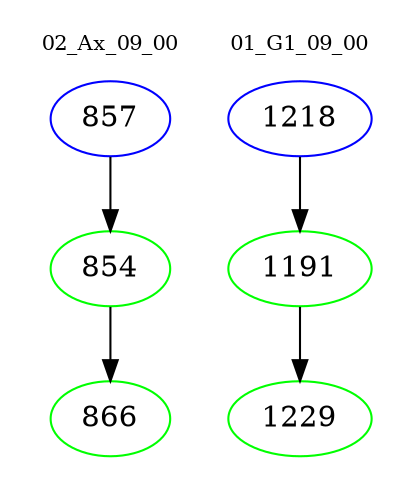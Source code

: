 digraph{
subgraph cluster_0 {
color = white
label = "02_Ax_09_00";
fontsize=10;
T0_857 [label="857", color="blue"]
T0_857 -> T0_854 [color="black"]
T0_854 [label="854", color="green"]
T0_854 -> T0_866 [color="black"]
T0_866 [label="866", color="green"]
}
subgraph cluster_1 {
color = white
label = "01_G1_09_00";
fontsize=10;
T1_1218 [label="1218", color="blue"]
T1_1218 -> T1_1191 [color="black"]
T1_1191 [label="1191", color="green"]
T1_1191 -> T1_1229 [color="black"]
T1_1229 [label="1229", color="green"]
}
}
